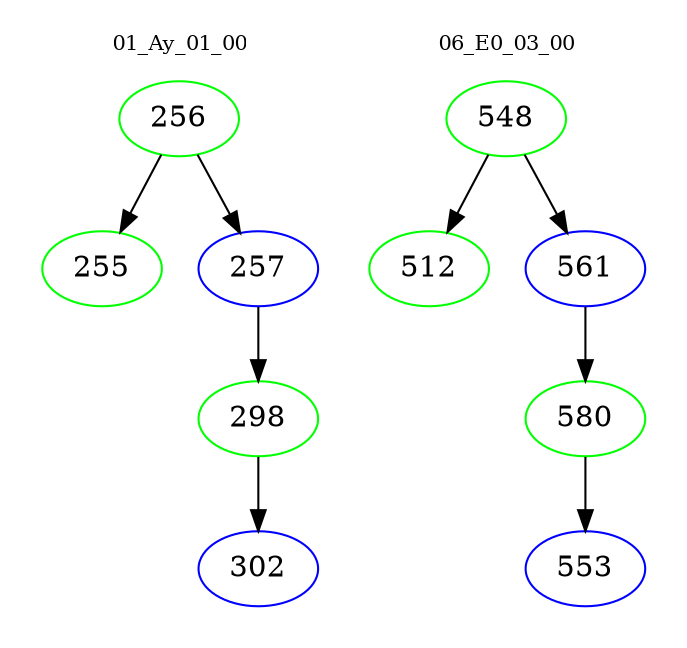 digraph{
subgraph cluster_0 {
color = white
label = "01_Ay_01_00";
fontsize=10;
T0_256 [label="256", color="green"]
T0_256 -> T0_255 [color="black"]
T0_255 [label="255", color="green"]
T0_256 -> T0_257 [color="black"]
T0_257 [label="257", color="blue"]
T0_257 -> T0_298 [color="black"]
T0_298 [label="298", color="green"]
T0_298 -> T0_302 [color="black"]
T0_302 [label="302", color="blue"]
}
subgraph cluster_1 {
color = white
label = "06_E0_03_00";
fontsize=10;
T1_548 [label="548", color="green"]
T1_548 -> T1_512 [color="black"]
T1_512 [label="512", color="green"]
T1_548 -> T1_561 [color="black"]
T1_561 [label="561", color="blue"]
T1_561 -> T1_580 [color="black"]
T1_580 [label="580", color="green"]
T1_580 -> T1_553 [color="black"]
T1_553 [label="553", color="blue"]
}
}
